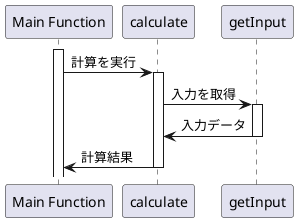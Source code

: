 @startuml
participant "Main Function"
participant calculate
participant getInput
activate "Main Function"
"Main Function" -> calculate: 計算を実行
activate calculate
calculate -> getInput: 入力を取得
activate getInput
getInput -> calculate: 入力データ
deactivate getInput
calculate -> "Main Function":計算結果
deactivate calculate
@enduml